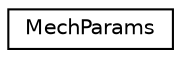 digraph "Graphical Class Hierarchy"
{
 // INTERACTIVE_SVG=YES
  edge [fontname="Helvetica",fontsize="10",labelfontname="Helvetica",labelfontsize="10"];
  node [fontname="Helvetica",fontsize="10",shape=record];
  rankdir="LR";
  Node0 [label="MechParams",height=0.2,width=0.4,color="black", fillcolor="white", style="filled",URL="$structMechParams.html",tooltip="Struct to hold mechanical parameters for the system. "];
}
